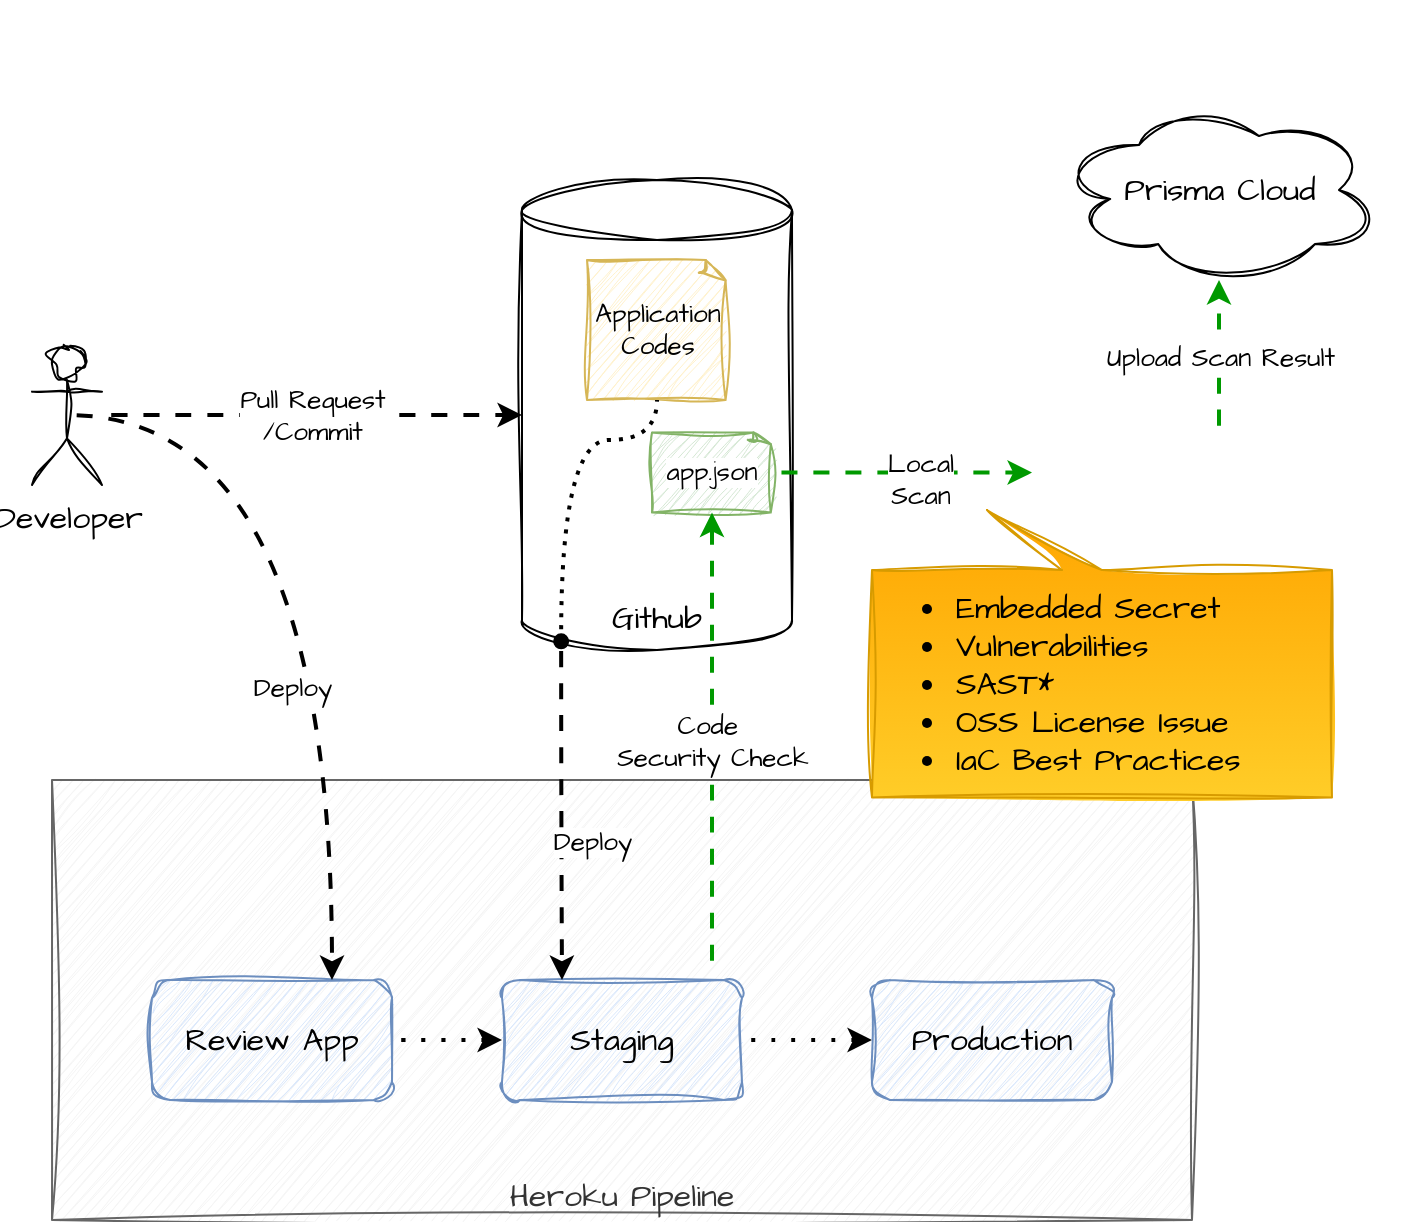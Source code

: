 <mxfile version="24.2.5" type="device">
  <diagram name="Page-1" id="jLfANhEBMJeioD_crJn-">
    <mxGraphModel dx="1224" dy="1968" grid="1" gridSize="10" guides="1" tooltips="1" connect="1" arrows="1" fold="1" page="1" pageScale="1" pageWidth="850" pageHeight="1100" math="0" shadow="0">
      <root>
        <mxCell id="0" />
        <mxCell id="1" parent="0" />
        <mxCell id="A27N2ptXIXJFrek5TOaO-5" value="Heroku Pipeline" style="rounded=0;whiteSpace=wrap;html=1;sketch=1;hachureGap=4;jiggle=2;curveFitting=1;fontFamily=Architects Daughter;fontSource=https%3A%2F%2Ffonts.googleapis.com%2Fcss%3Ffamily%3DArchitects%2BDaughter;fontSize=16;verticalAlign=bottom;fillColor=#f5f5f5;fontColor=#333333;strokeColor=#666666;" vertex="1" parent="1">
          <mxGeometry x="150" y="170" width="570" height="220" as="geometry" />
        </mxCell>
        <mxCell id="A27N2ptXIXJFrek5TOaO-15" style="edgeStyle=orthogonalEdgeStyle;curved=1;rounded=0;hachureGap=4;orthogonalLoop=1;jettySize=auto;html=1;exitX=1;exitY=0.5;exitDx=0;exitDy=0;entryX=0;entryY=0.5;entryDx=0;entryDy=0;strokeColor=default;strokeWidth=2;align=center;verticalAlign=middle;fontFamily=Architects Daughter;fontSource=https%3A%2F%2Ffonts.googleapis.com%2Fcss%3Ffamily%3DArchitects%2BDaughter;fontSize=13;fontColor=default;labelBackgroundColor=default;endArrow=classic;flowAnimation=1;dashed=1;dashPattern=1 4;" edge="1" parent="1" source="A27N2ptXIXJFrek5TOaO-6" target="A27N2ptXIXJFrek5TOaO-7">
          <mxGeometry relative="1" as="geometry" />
        </mxCell>
        <mxCell id="A27N2ptXIXJFrek5TOaO-6" value="Review App" style="rounded=1;whiteSpace=wrap;html=1;sketch=1;hachureGap=4;jiggle=2;curveFitting=1;fontFamily=Architects Daughter;fontSource=https%3A%2F%2Ffonts.googleapis.com%2Fcss%3Ffamily%3DArchitects%2BDaughter;fontSize=16;fillColor=#dae8fc;strokeColor=#6c8ebf;" vertex="1" parent="1">
          <mxGeometry x="200" y="270" width="120" height="60" as="geometry" />
        </mxCell>
        <mxCell id="A27N2ptXIXJFrek5TOaO-16" style="edgeStyle=orthogonalEdgeStyle;curved=1;rounded=0;hachureGap=4;orthogonalLoop=1;jettySize=auto;html=1;exitX=1;exitY=0.5;exitDx=0;exitDy=0;entryX=0;entryY=0.5;entryDx=0;entryDy=0;strokeColor=default;strokeWidth=2;align=center;verticalAlign=middle;fontFamily=Architects Daughter;fontSource=https%3A%2F%2Ffonts.googleapis.com%2Fcss%3Ffamily%3DArchitects%2BDaughter;fontSize=13;fontColor=default;labelBackgroundColor=default;endArrow=classic;flowAnimation=1;dashed=1;dashPattern=1 4;" edge="1" parent="1" source="A27N2ptXIXJFrek5TOaO-7" target="A27N2ptXIXJFrek5TOaO-8">
          <mxGeometry relative="1" as="geometry" />
        </mxCell>
        <mxCell id="A27N2ptXIXJFrek5TOaO-7" value="Staging" style="rounded=1;whiteSpace=wrap;html=1;sketch=1;hachureGap=4;jiggle=2;curveFitting=1;fontFamily=Architects Daughter;fontSource=https%3A%2F%2Ffonts.googleapis.com%2Fcss%3Ffamily%3DArchitects%2BDaughter;fontSize=16;fillColor=#dae8fc;strokeColor=#6c8ebf;" vertex="1" parent="1">
          <mxGeometry x="375" y="270" width="120" height="60" as="geometry" />
        </mxCell>
        <mxCell id="A27N2ptXIXJFrek5TOaO-8" value="Production" style="rounded=1;whiteSpace=wrap;html=1;sketch=1;hachureGap=4;jiggle=2;curveFitting=1;fontFamily=Architects Daughter;fontSource=https%3A%2F%2Ffonts.googleapis.com%2Fcss%3Ffamily%3DArchitects%2BDaughter;fontSize=16;fillColor=#dae8fc;strokeColor=#6c8ebf;" vertex="1" parent="1">
          <mxGeometry x="560" y="270" width="120" height="60" as="geometry" />
        </mxCell>
        <mxCell id="A27N2ptXIXJFrek5TOaO-14" value="Deploy" style="edgeStyle=orthogonalEdgeStyle;curved=1;rounded=0;hachureGap=4;orthogonalLoop=1;jettySize=auto;html=1;exitX=0.145;exitY=1;exitDx=0;exitDy=-4.35;exitPerimeter=0;strokeColor=default;strokeWidth=2;align=center;verticalAlign=middle;fontFamily=Architects Daughter;fontSource=https%3A%2F%2Ffonts.googleapis.com%2Fcss%3Ffamily%3DArchitects%2BDaughter;fontSize=13;fontColor=default;labelBackgroundColor=default;endArrow=classic;flowAnimation=1;entryX=0.25;entryY=0;entryDx=0;entryDy=0;" edge="1" parent="1" source="A27N2ptXIXJFrek5TOaO-9" target="A27N2ptXIXJFrek5TOaO-7">
          <mxGeometry x="0.182" y="15" relative="1" as="geometry">
            <mxPoint as="offset" />
          </mxGeometry>
        </mxCell>
        <mxCell id="A27N2ptXIXJFrek5TOaO-9" value="Github" style="shape=cylinder3;whiteSpace=wrap;html=1;boundedLbl=1;backgroundOutline=1;size=15;sketch=1;hachureGap=4;jiggle=2;curveFitting=1;fontFamily=Architects Daughter;fontSource=https%3A%2F%2Ffonts.googleapis.com%2Fcss%3Ffamily%3DArchitects%2BDaughter;fontSize=16;verticalAlign=bottom;" vertex="1" parent="1">
          <mxGeometry x="385" y="-130" width="135" height="235" as="geometry" />
        </mxCell>
        <mxCell id="A27N2ptXIXJFrek5TOaO-11" value="Pull Request&lt;div&gt;/Commit&lt;/div&gt;" style="edgeStyle=orthogonalEdgeStyle;rounded=0;hachureGap=4;orthogonalLoop=1;jettySize=auto;html=1;fontFamily=Architects Daughter;fontSource=https%3A%2F%2Ffonts.googleapis.com%2Fcss%3Ffamily%3DArchitects%2BDaughter;curved=1;flowAnimation=1;strokeWidth=2;fontSize=13;" edge="1" parent="1" source="A27N2ptXIXJFrek5TOaO-10" target="A27N2ptXIXJFrek5TOaO-9">
          <mxGeometry relative="1" as="geometry" />
        </mxCell>
        <mxCell id="A27N2ptXIXJFrek5TOaO-10" value="Developer" style="shape=umlActor;verticalLabelPosition=bottom;verticalAlign=top;html=1;outlineConnect=0;sketch=1;hachureGap=4;jiggle=2;curveFitting=1;fontFamily=Architects Daughter;fontSource=https%3A%2F%2Ffonts.googleapis.com%2Fcss%3Ffamily%3DArchitects%2BDaughter;fontSize=16;" vertex="1" parent="1">
          <mxGeometry x="140" y="-47.5" width="35" height="70" as="geometry" />
        </mxCell>
        <mxCell id="A27N2ptXIXJFrek5TOaO-12" value="Deploy" style="edgeStyle=orthogonalEdgeStyle;rounded=0;hachureGap=4;orthogonalLoop=1;jettySize=auto;html=1;fontFamily=Architects Daughter;fontSource=https%3A%2F%2Ffonts.googleapis.com%2Fcss%3Ffamily%3DArchitects%2BDaughter;curved=1;flowAnimation=1;strokeWidth=2;fontSize=13;exitX=0.5;exitY=0.5;exitDx=0;exitDy=0;exitPerimeter=0;entryX=0.75;entryY=0;entryDx=0;entryDy=0;" edge="1" parent="1" source="A27N2ptXIXJFrek5TOaO-10" target="A27N2ptXIXJFrek5TOaO-6">
          <mxGeometry x="0.296" y="-20" relative="1" as="geometry">
            <mxPoint x="368" y="120" as="sourcePoint" />
            <mxPoint x="640" y="120" as="targetPoint" />
            <mxPoint as="offset" />
          </mxGeometry>
        </mxCell>
        <mxCell id="A27N2ptXIXJFrek5TOaO-18" value="" style="shape=image;verticalLabelPosition=bottom;labelBackgroundColor=default;verticalAlign=top;aspect=fixed;imageAspect=0;image=https://raw.githubusercontent.com/bridgecrewio/checkov/main/docs/web/images/checkov_blue_logo.png;" vertex="1" parent="1">
          <mxGeometry x="640" y="-2.42" width="187" height="37.43" as="geometry" />
        </mxCell>
        <mxCell id="A27N2ptXIXJFrek5TOaO-19" value="Prisma Cloud" style="ellipse;shape=cloud;whiteSpace=wrap;html=1;sketch=1;hachureGap=4;jiggle=2;curveFitting=1;fontFamily=Architects Daughter;fontSource=https%3A%2F%2Ffonts.googleapis.com%2Fcss%3Ffamily%3DArchitects%2BDaughter;fontSize=16;labelBackgroundColor=none;" vertex="1" parent="1">
          <mxGeometry x="653.5" y="-170" width="160" height="90" as="geometry" />
        </mxCell>
        <mxCell id="A27N2ptXIXJFrek5TOaO-24" style="edgeStyle=orthogonalEdgeStyle;curved=1;rounded=0;hachureGap=4;orthogonalLoop=1;jettySize=auto;html=1;exitX=1;exitY=0.5;exitDx=0;exitDy=0;exitPerimeter=0;entryX=0;entryY=0.5;entryDx=0;entryDy=0;strokeColor=#009900;strokeWidth=2;align=center;verticalAlign=middle;fontFamily=Architects Daughter;fontSource=https%3A%2F%2Ffonts.googleapis.com%2Fcss%3Ffamily%3DArchitects%2BDaughter;fontSize=13;fontColor=default;labelBackgroundColor=default;endArrow=classic;flowAnimation=1;" edge="1" parent="1" source="A27N2ptXIXJFrek5TOaO-20" target="A27N2ptXIXJFrek5TOaO-18">
          <mxGeometry relative="1" as="geometry" />
        </mxCell>
        <mxCell id="A27N2ptXIXJFrek5TOaO-27" value="Local&lt;div&gt;Scan&lt;/div&gt;" style="edgeLabel;html=1;align=center;verticalAlign=middle;resizable=0;points=[];sketch=1;hachureGap=4;jiggle=2;curveFitting=1;fontFamily=Architects Daughter;fontSource=https%3A%2F%2Ffonts.googleapis.com%2Fcss%3Ffamily%3DArchitects%2BDaughter;fontSize=13;fontColor=default;labelBackgroundColor=default;" vertex="1" connectable="0" parent="A27N2ptXIXJFrek5TOaO-24">
          <mxGeometry x="0.139" y="-3" relative="1" as="geometry">
            <mxPoint as="offset" />
          </mxGeometry>
        </mxCell>
        <mxCell id="A27N2ptXIXJFrek5TOaO-20" value="app.json" style="whiteSpace=wrap;html=1;shape=mxgraph.basic.document;sketch=1;hachureGap=4;jiggle=2;curveFitting=1;fontFamily=Architects Daughter;fontSource=https%3A%2F%2Ffonts.googleapis.com%2Fcss%3Ffamily%3DArchitects%2BDaughter;fontSize=13;labelBackgroundColor=default;fillColor=#d5e8d4;strokeColor=#82b366;" vertex="1" parent="1">
          <mxGeometry x="450" y="-3.71" width="60" height="40" as="geometry" />
        </mxCell>
        <mxCell id="A27N2ptXIXJFrek5TOaO-21" value="Code&amp;nbsp;&lt;div&gt;Security Check&lt;/div&gt;" style="edgeStyle=orthogonalEdgeStyle;curved=1;rounded=0;hachureGap=4;orthogonalLoop=1;jettySize=auto;html=1;exitX=0.875;exitY=-0.083;exitDx=0;exitDy=0;entryX=0.5;entryY=1;entryDx=0;entryDy=0;entryPerimeter=0;strokeColor=#009900;strokeWidth=2;align=center;verticalAlign=middle;fontFamily=Architects Daughter;fontSource=https%3A%2F%2Ffonts.googleapis.com%2Fcss%3Ffamily%3DArchitects%2BDaughter;fontSize=13;fontColor=default;labelBackgroundColor=default;endArrow=classic;flowAnimation=1;exitPerimeter=0;" edge="1" parent="1" source="A27N2ptXIXJFrek5TOaO-7" target="A27N2ptXIXJFrek5TOaO-20">
          <mxGeometry relative="1" as="geometry" />
        </mxCell>
        <mxCell id="A27N2ptXIXJFrek5TOaO-25" value="Application Codes" style="whiteSpace=wrap;html=1;shape=mxgraph.basic.document;sketch=1;hachureGap=4;jiggle=2;curveFitting=1;fontFamily=Architects Daughter;fontSource=https%3A%2F%2Ffonts.googleapis.com%2Fcss%3Ffamily%3DArchitects%2BDaughter;fontSize=13;labelBackgroundColor=none;fillColor=#fff2cc;strokeColor=#d6b656;" vertex="1" parent="1">
          <mxGeometry x="417.5" y="-90" width="70" height="70" as="geometry" />
        </mxCell>
        <mxCell id="A27N2ptXIXJFrek5TOaO-26" value="Upload Scan Result" style="edgeStyle=orthogonalEdgeStyle;curved=1;rounded=0;hachureGap=4;orthogonalLoop=1;jettySize=auto;html=1;exitX=0.5;exitY=0;exitDx=0;exitDy=0;entryX=0.5;entryY=1;entryDx=0;entryDy=0;entryPerimeter=0;strokeColor=#009900;strokeWidth=2;align=center;verticalAlign=middle;fontFamily=Architects Daughter;fontSource=https%3A%2F%2Ffonts.googleapis.com%2Fcss%3Ffamily%3DArchitects%2BDaughter;fontSize=13;fontColor=default;labelBackgroundColor=default;endArrow=classic;flowAnimation=1;" edge="1" parent="1" source="A27N2ptXIXJFrek5TOaO-18" target="A27N2ptXIXJFrek5TOaO-19">
          <mxGeometry relative="1" as="geometry" />
        </mxCell>
        <mxCell id="A27N2ptXIXJFrek5TOaO-32" value="&lt;ul style=&quot;font-size: 16px;&quot;&gt;&lt;li style=&quot;font-size: 16px;&quot;&gt;Embedded Secret&lt;/li&gt;&lt;li style=&quot;font-size: 16px;&quot;&gt;Vulnerabilities&lt;/li&gt;&lt;li style=&quot;font-size: 16px;&quot;&gt;SAST*&lt;/li&gt;&lt;li style=&quot;font-size: 16px;&quot;&gt;OSS License Issue&lt;/li&gt;&lt;li style=&quot;font-size: 16px;&quot;&gt;IaC Best Practices&lt;/li&gt;&lt;/ul&gt;" style="shape=callout;whiteSpace=wrap;html=1;perimeter=calloutPerimeter;sketch=1;hachureGap=4;jiggle=2;curveFitting=1;fontFamily=Architects Daughter;fontSource=https%3A%2F%2Ffonts.googleapis.com%2Fcss%3Ffamily%3DArchitects%2BDaughter;fontSize=16;labelBackgroundColor=none;flipH=1;flipV=1;position2=0.75;align=left;fillColor=#ffcd28;gradientColor=#ffa500;strokeColor=#d79b00;" vertex="1" parent="1">
          <mxGeometry x="560" y="35.01" width="230" height="143.71" as="geometry" />
        </mxCell>
        <mxCell id="A27N2ptXIXJFrek5TOaO-33" value="" style="shape=image;verticalLabelPosition=bottom;labelBackgroundColor=default;verticalAlign=top;aspect=fixed;imageAspect=0;image=https://upload.wikimedia.org/wikipedia/commons/thumb/e/ec/Heroku_logo.svg/2560px-Heroku_logo.svg.png;" vertex="1" parent="1">
          <mxGeometry x="160" y="178.72" width="175.71" height="49.2" as="geometry" />
        </mxCell>
        <mxCell id="A27N2ptXIXJFrek5TOaO-34" style="edgeStyle=orthogonalEdgeStyle;curved=1;rounded=0;hachureGap=4;orthogonalLoop=1;jettySize=auto;html=1;exitX=0.5;exitY=1;exitDx=0;exitDy=0;exitPerimeter=0;entryX=0.145;entryY=1;entryDx=0;entryDy=-4.35;entryPerimeter=0;strokeColor=default;strokeWidth=2;align=center;verticalAlign=middle;fontFamily=Architects Daughter;fontSource=https%3A%2F%2Ffonts.googleapis.com%2Fcss%3Ffamily%3DArchitects%2BDaughter;fontSize=13;fontColor=default;labelBackgroundColor=default;endArrow=oval;flowAnimation=1;dashed=1;dashPattern=1 2;endFill=1;" edge="1" parent="1" source="A27N2ptXIXJFrek5TOaO-25" target="A27N2ptXIXJFrek5TOaO-9">
          <mxGeometry relative="1" as="geometry" />
        </mxCell>
        <mxCell id="A27N2ptXIXJFrek5TOaO-35" value="" style="shape=image;verticalLabelPosition=bottom;labelBackgroundColor=default;verticalAlign=top;aspect=fixed;imageAspect=0;image=https://cdn-icons-png.flaticon.com/512/25/25231.png;" vertex="1" parent="1">
          <mxGeometry x="411.5" y="-220" width="82" height="82" as="geometry" />
        </mxCell>
        <mxCell id="A27N2ptXIXJFrek5TOaO-37" value="" style="shape=image;imageAspect=0;aspect=fixed;verticalLabelPosition=bottom;verticalAlign=top;sketch=1;hachureGap=4;jiggle=2;curveFitting=1;fontFamily=Architects Daughter;fontSource=https%3A%2F%2Ffonts.googleapis.com%2Fcss%3Ffamily%3DArchitects%2BDaughter;fontSize=13;fontColor=default;labelBackgroundColor=default;image=https://images.crunchbase.com/image/upload/c_pad,f_auto,q_auto:eco,dpr_1/rfuwf3yqq2cermkmrej6;" vertex="1" parent="1">
          <mxGeometry x="660" y="-188" width="38.37" height="50" as="geometry" />
        </mxCell>
      </root>
    </mxGraphModel>
  </diagram>
</mxfile>
